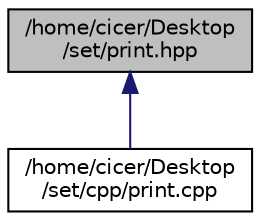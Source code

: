 digraph "/home/cicer/Desktop/set/print.hpp"
{
 // LATEX_PDF_SIZE
  edge [fontname="Helvetica",fontsize="10",labelfontname="Helvetica",labelfontsize="10"];
  node [fontname="Helvetica",fontsize="10",shape=record];
  Node1 [label="/home/cicer/Desktop\l/set/print.hpp",height=0.2,width=0.4,color="black", fillcolor="grey75", style="filled", fontcolor="black",tooltip="Salida a Colores."];
  Node1 -> Node2 [dir="back",color="midnightblue",fontsize="10",style="solid",fontname="Helvetica"];
  Node2 [label="/home/cicer/Desktop\l/set/cpp/print.cpp",height=0.2,width=0.4,color="black", fillcolor="white", style="filled",URL="$print_8cpp.html",tooltip=" "];
}

